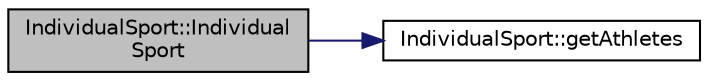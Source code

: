 digraph "IndividualSport::IndividualSport"
{
 // LATEX_PDF_SIZE
  edge [fontname="Helvetica",fontsize="10",labelfontname="Helvetica",labelfontsize="10"];
  node [fontname="Helvetica",fontsize="10",shape=record];
  rankdir="LR";
  Node1 [label="IndividualSport::Individual\lSport",height=0.2,width=0.4,color="black", fillcolor="grey75", style="filled", fontcolor="black",tooltip=" "];
  Node1 -> Node2 [color="midnightblue",fontsize="10",style="solid",fontname="Helvetica"];
  Node2 [label="IndividualSport::getAthletes",height=0.2,width=0.4,color="black", fillcolor="white", style="filled",URL="$class_individual_sport.html#ab9a2db1074f321200a3c74680c5ffda4",tooltip=" "];
}
